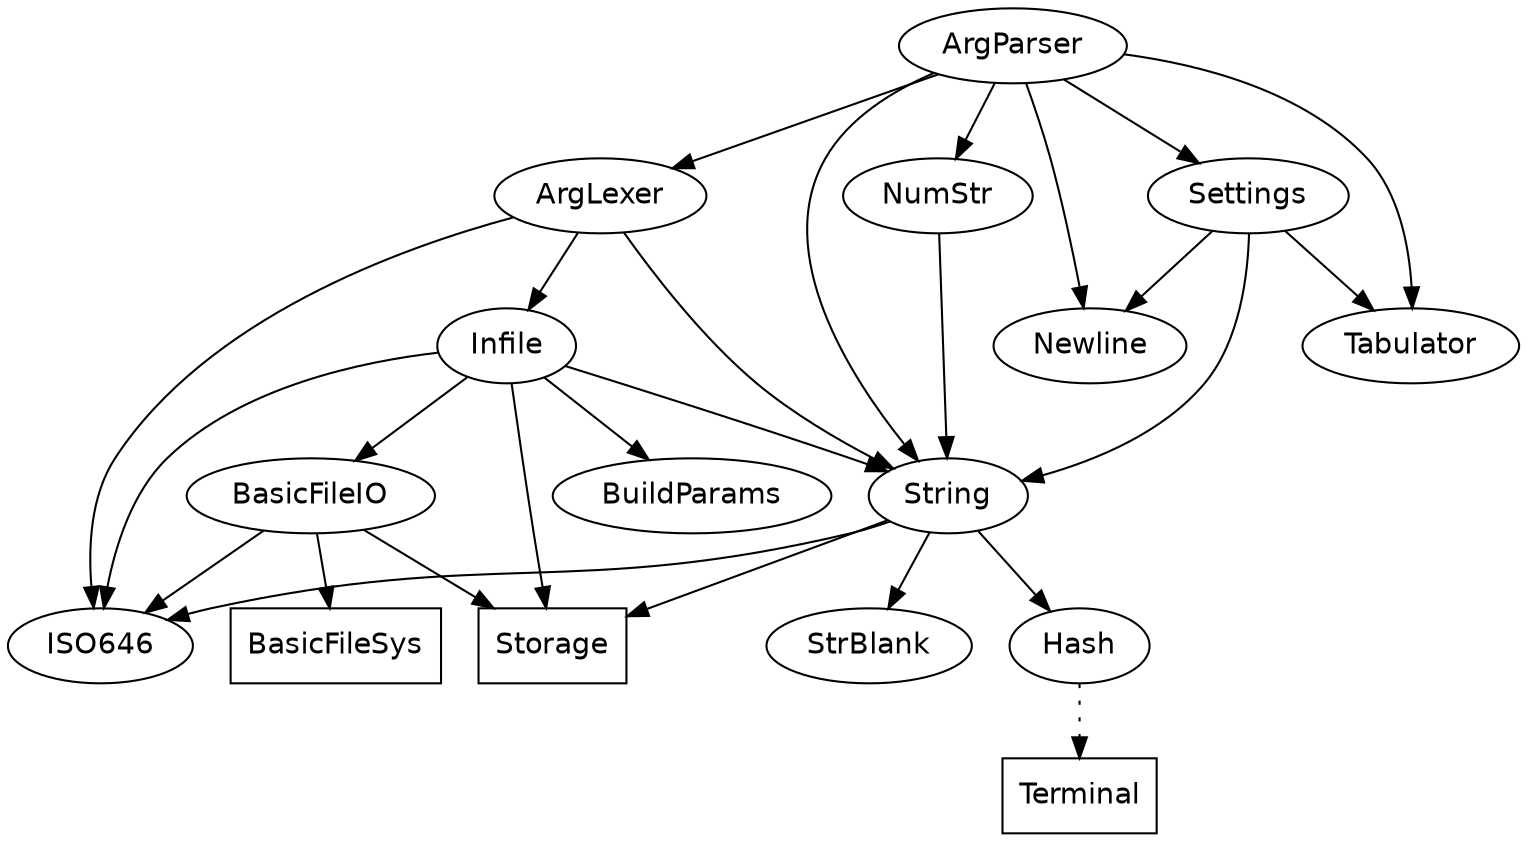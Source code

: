 digraph ArgParserImports {
  node [fontname=helvetica];
  
  ArgParser -> {
    ArgLexer Newline NumStr Settings String Tabulator
  };
  
  ArgLexer -> {
    Infile ISO646 String
  };
  
  Infile -> {
    BasicFileIO BuildParams ISO646 Storage String
  };
  
  BasicFileIO -> {
    BasicFileSys ISO646 Storage
  };
  
  BasicFileSys [shape=box];
    
  ISO646; /* no dependencies */
  
  Storage [shape=box]; /* stdlib */
  
  BuildParams; /* no dependencies */
  
  String -> {
    Hash ISO646 Storage StrBlank
  };
  
  edge [style=dotted];
  Hash -> {
    Terminal
  };
  edge [style=none];
  
  Terminal [shape=box]; /* stdlib */
  
  StrBlank; /* no dependencies */  
  
  Newline; /* no dependencies */
  
  NumStr -> {
    String
  };
    
  Settings -> {
    String Newline Tabulator
  };
    
  Tabulator; /* no dependencies */
  
} /* ArgParserImports */